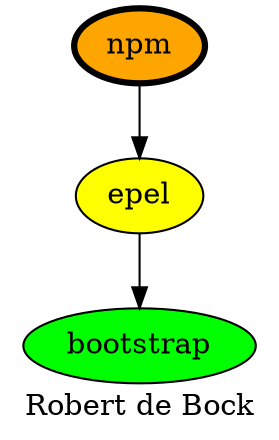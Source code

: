 digraph PhiloDilemma {
  label = "Robert de Bock" ;
  overlap=false
  {
    bootstrap [fillcolor=green style=filled]
    epel [fillcolor=yellow style=filled]
    npm [fillcolor=orange style=filled penwidth=3]
  }
  epel -> bootstrap
  npm -> epel
}
